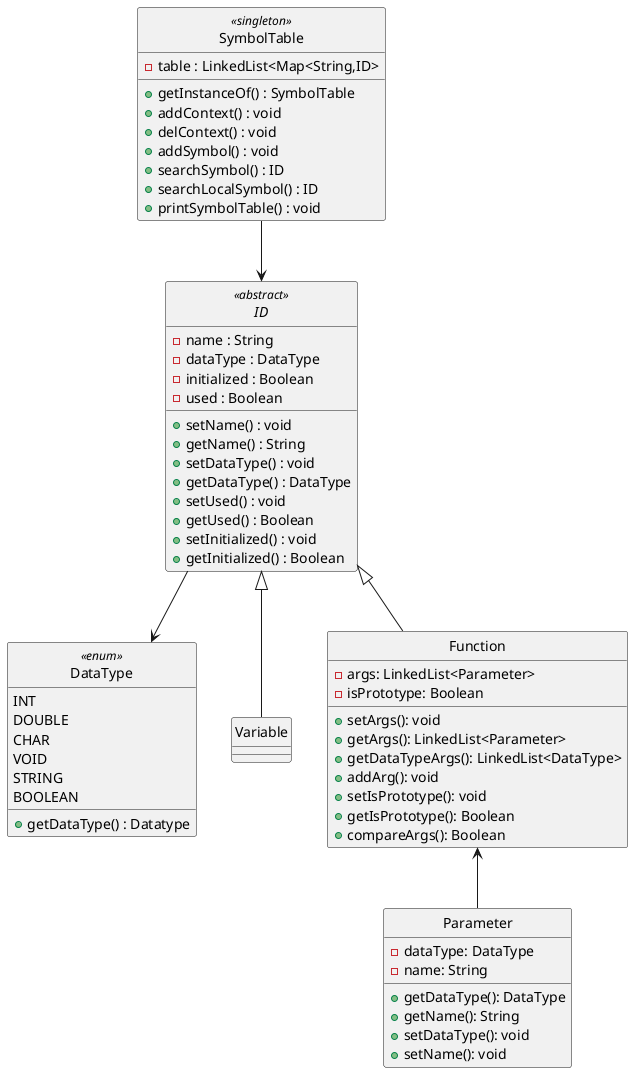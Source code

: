 @startuml SymbolTable

hide circle

class SymbolTable <<singleton>> {
    - table : LinkedList<Map<String,ID>  
    + getInstanceOf() : SymbolTable
    + addContext() : void
    + delContext() : void
    + addSymbol() : void
    + searchSymbol() : ID
    + searchLocalSymbol() : ID
    + printSymbolTable() : void
}

enum DataType <<enum>> {
    INT
    DOUBLE
    CHAR
    VOID 
    STRING
    BOOLEAN
    + getDataType() : Datatype
}

abstract class ID <<abstract>> {
    - name : String
    - dataType : DataType
    - initialized : Boolean
    - used : Boolean
    + setName() : void
    + getName() : String
    + setDataType() : void
    + getDataType() : DataType
    + setUsed() : void
    + getUsed() : Boolean
    + setInitialized() : void
    + getInitialized() : Boolean
}

class Variable {}

class Function {
    - args: LinkedList<Parameter>
    - isPrototype: Boolean
    + setArgs(): void
    + getArgs(): LinkedList<Parameter>
    + getDataTypeArgs(): LinkedList<DataType>
    + addArg(): void
    + setIsPrototype(): void
    + getIsPrototype(): Boolean
    + compareArgs(): Boolean
}

class Parameter {
    - dataType: DataType
    - name: String
    + getDataType(): DataType
    + getName(): String
    + setDataType(): void
    + setName(): void
}

SymbolTable --> ID
ID <|-- Variable
ID <|-- Function
ID --> DataType
Function <-- Parameter

@enduml